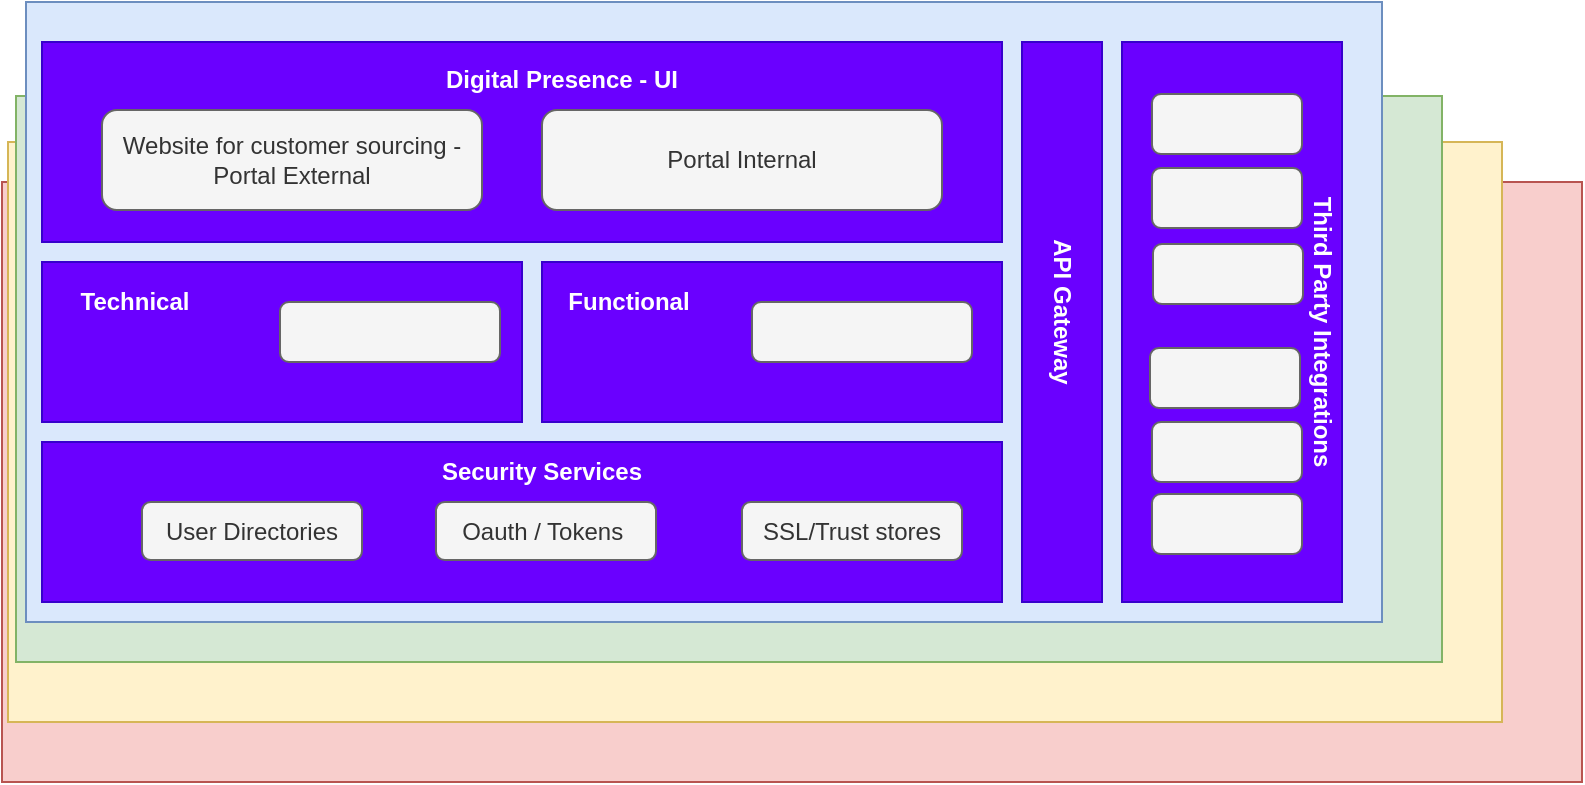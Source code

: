 <mxfile version="20.2.8" type="github">
  <diagram id="kgpKYQtTHZ0yAKxKKP6v" name="Page-1">
    <mxGraphModel dx="868" dy="425" grid="1" gridSize="10" guides="1" tooltips="1" connect="1" arrows="1" fold="1" page="1" pageScale="1" pageWidth="850" pageHeight="1100" math="0" shadow="0">
      <root>
        <mxCell id="0" />
        <mxCell id="1" parent="0" />
        <mxCell id="GbCNeb0mkOd2Htsf3bPN-1" value="" style="rounded=0;whiteSpace=wrap;html=1;fillColor=#f8cecc;strokeColor=#b85450;" vertex="1" parent="1">
          <mxGeometry x="40" y="150" width="790" height="300" as="geometry" />
        </mxCell>
        <mxCell id="GbCNeb0mkOd2Htsf3bPN-2" value="" style="rounded=0;whiteSpace=wrap;html=1;fillColor=#fff2cc;strokeColor=#d6b656;" vertex="1" parent="1">
          <mxGeometry x="43" y="130" width="747" height="290" as="geometry" />
        </mxCell>
        <mxCell id="GbCNeb0mkOd2Htsf3bPN-3" value="" style="rounded=0;whiteSpace=wrap;html=1;fillColor=#d5e8d4;strokeColor=#82b366;" vertex="1" parent="1">
          <mxGeometry x="47" y="107" width="713" height="283" as="geometry" />
        </mxCell>
        <mxCell id="GbCNeb0mkOd2Htsf3bPN-4" value="" style="rounded=0;whiteSpace=wrap;html=1;fillColor=#dae8fc;strokeColor=#6c8ebf;" vertex="1" parent="1">
          <mxGeometry x="52" y="60" width="678" height="310" as="geometry" />
        </mxCell>
        <mxCell id="GbCNeb0mkOd2Htsf3bPN-5" value="" style="rounded=0;whiteSpace=wrap;html=1;fillColor=#6a00ff;fontColor=#ffffff;strokeColor=#3700CC;" vertex="1" parent="1">
          <mxGeometry x="60" y="80" width="480" height="100" as="geometry" />
        </mxCell>
        <mxCell id="GbCNeb0mkOd2Htsf3bPN-7" value="" style="rounded=0;whiteSpace=wrap;html=1;fillColor=#6a00ff;fontColor=#ffffff;strokeColor=#3700CC;" vertex="1" parent="1">
          <mxGeometry x="60" y="190" width="240" height="80" as="geometry" />
        </mxCell>
        <mxCell id="GbCNeb0mkOd2Htsf3bPN-8" value="" style="rounded=0;whiteSpace=wrap;html=1;fillColor=#6a00ff;fontColor=#ffffff;strokeColor=#3700CC;" vertex="1" parent="1">
          <mxGeometry x="310" y="190" width="230" height="80" as="geometry" />
        </mxCell>
        <mxCell id="GbCNeb0mkOd2Htsf3bPN-9" value="" style="rounded=0;whiteSpace=wrap;html=1;rotation=90;fillColor=#6a00ff;fontColor=#ffffff;strokeColor=#3700CC;" vertex="1" parent="1">
          <mxGeometry x="430" y="200" width="280" height="40" as="geometry" />
        </mxCell>
        <mxCell id="GbCNeb0mkOd2Htsf3bPN-10" value="" style="rounded=0;whiteSpace=wrap;html=1;fillColor=#6a00ff;fontColor=#ffffff;strokeColor=#3700CC;" vertex="1" parent="1">
          <mxGeometry x="60" y="280" width="480" height="80" as="geometry" />
        </mxCell>
        <mxCell id="GbCNeb0mkOd2Htsf3bPN-11" value="" style="rounded=0;whiteSpace=wrap;html=1;fillColor=#6a00ff;fontColor=#ffffff;strokeColor=#3700CC;" vertex="1" parent="1">
          <mxGeometry x="600" y="80" width="110" height="280" as="geometry" />
        </mxCell>
        <mxCell id="GbCNeb0mkOd2Htsf3bPN-14" value="Website for customer sourcing - Portal External" style="rounded=1;whiteSpace=wrap;html=1;fillColor=#f5f5f5;fontColor=#333333;strokeColor=#666666;" vertex="1" parent="1">
          <mxGeometry x="90" y="114" width="190" height="50" as="geometry" />
        </mxCell>
        <mxCell id="GbCNeb0mkOd2Htsf3bPN-15" value="Portal Internal" style="rounded=1;whiteSpace=wrap;html=1;fillColor=#f5f5f5;fontColor=#333333;strokeColor=#666666;" vertex="1" parent="1">
          <mxGeometry x="310" y="114" width="200" height="50" as="geometry" />
        </mxCell>
        <mxCell id="GbCNeb0mkOd2Htsf3bPN-17" value="" style="rounded=1;whiteSpace=wrap;html=1;fillColor=#f5f5f5;fontColor=#333333;strokeColor=#666666;" vertex="1" parent="1">
          <mxGeometry x="179" y="210" width="110" height="30" as="geometry" />
        </mxCell>
        <mxCell id="GbCNeb0mkOd2Htsf3bPN-18" value="" style="rounded=1;whiteSpace=wrap;html=1;fillColor=#f5f5f5;fontColor=#333333;strokeColor=#666666;" vertex="1" parent="1">
          <mxGeometry x="415" y="210" width="110" height="30" as="geometry" />
        </mxCell>
        <mxCell id="GbCNeb0mkOd2Htsf3bPN-19" value="User Directories" style="rounded=1;whiteSpace=wrap;html=1;fillColor=#f5f5f5;fontColor=#333333;strokeColor=#666666;" vertex="1" parent="1">
          <mxGeometry x="110" y="310" width="110" height="29" as="geometry" />
        </mxCell>
        <mxCell id="GbCNeb0mkOd2Htsf3bPN-20" value="Oauth / Tokens&amp;nbsp;" style="rounded=1;whiteSpace=wrap;html=1;fillColor=#f5f5f5;fontColor=#333333;strokeColor=#666666;" vertex="1" parent="1">
          <mxGeometry x="257" y="310" width="110" height="29" as="geometry" />
        </mxCell>
        <mxCell id="GbCNeb0mkOd2Htsf3bPN-21" value="SSL/Trust stores" style="rounded=1;whiteSpace=wrap;html=1;fillColor=#f5f5f5;fontColor=#333333;strokeColor=#666666;" vertex="1" parent="1">
          <mxGeometry x="410" y="310" width="110" height="29" as="geometry" />
        </mxCell>
        <mxCell id="GbCNeb0mkOd2Htsf3bPN-22" value="" style="rounded=1;whiteSpace=wrap;html=1;fillColor=#f5f5f5;fontColor=#333333;strokeColor=#666666;" vertex="1" parent="1">
          <mxGeometry x="615" y="106" width="75" height="30" as="geometry" />
        </mxCell>
        <mxCell id="GbCNeb0mkOd2Htsf3bPN-23" value="" style="rounded=1;whiteSpace=wrap;html=1;fillColor=#f5f5f5;fontColor=#333333;strokeColor=#666666;" vertex="1" parent="1">
          <mxGeometry x="615" y="143" width="75" height="30" as="geometry" />
        </mxCell>
        <mxCell id="GbCNeb0mkOd2Htsf3bPN-24" value="" style="rounded=1;whiteSpace=wrap;html=1;fillColor=#f5f5f5;fontColor=#333333;strokeColor=#666666;" vertex="1" parent="1">
          <mxGeometry x="615.5" y="181" width="75" height="30" as="geometry" />
        </mxCell>
        <mxCell id="GbCNeb0mkOd2Htsf3bPN-28" value="" style="rounded=1;whiteSpace=wrap;html=1;fillColor=#f5f5f5;fontColor=#333333;strokeColor=#666666;" vertex="1" parent="1">
          <mxGeometry x="614" y="233" width="75" height="30" as="geometry" />
        </mxCell>
        <mxCell id="GbCNeb0mkOd2Htsf3bPN-29" value="" style="rounded=1;whiteSpace=wrap;html=1;fillColor=#f5f5f5;fontColor=#333333;strokeColor=#666666;" vertex="1" parent="1">
          <mxGeometry x="615" y="270" width="75" height="30" as="geometry" />
        </mxCell>
        <mxCell id="GbCNeb0mkOd2Htsf3bPN-30" value="" style="rounded=1;whiteSpace=wrap;html=1;fillColor=#f5f5f5;fontColor=#333333;strokeColor=#666666;" vertex="1" parent="1">
          <mxGeometry x="615" y="306" width="75" height="30" as="geometry" />
        </mxCell>
        <mxCell id="GbCNeb0mkOd2Htsf3bPN-31" value="Digital Presence - UI" style="text;html=1;strokeColor=none;fillColor=none;align=center;verticalAlign=middle;whiteSpace=wrap;rounded=0;fontStyle=1;fontColor=#FFFFFF;" vertex="1" parent="1">
          <mxGeometry x="220" y="84" width="200" height="30" as="geometry" />
        </mxCell>
        <mxCell id="GbCNeb0mkOd2Htsf3bPN-32" value="API Gateway" style="text;html=1;strokeColor=none;fillColor=none;align=center;verticalAlign=middle;whiteSpace=wrap;rounded=0;fontStyle=1;fontColor=#FFFFFF;rotation=90;" vertex="1" parent="1">
          <mxGeometry x="470" y="200" width="200" height="30" as="geometry" />
        </mxCell>
        <mxCell id="GbCNeb0mkOd2Htsf3bPN-33" value="Security Services" style="text;html=1;strokeColor=none;fillColor=none;align=center;verticalAlign=middle;whiteSpace=wrap;rounded=0;fontStyle=1;fontColor=#FFFFFF;" vertex="1" parent="1">
          <mxGeometry x="210" y="280" width="200" height="30" as="geometry" />
        </mxCell>
        <mxCell id="GbCNeb0mkOd2Htsf3bPN-34" value="Technical" style="text;html=1;strokeColor=none;fillColor=none;align=center;verticalAlign=middle;whiteSpace=wrap;rounded=0;fontStyle=1;fontColor=#FFFFFF;" vertex="1" parent="1">
          <mxGeometry x="70" y="200" width="73" height="20" as="geometry" />
        </mxCell>
        <mxCell id="GbCNeb0mkOd2Htsf3bPN-35" value="Functional" style="text;html=1;strokeColor=none;fillColor=none;align=center;verticalAlign=middle;whiteSpace=wrap;rounded=0;fontStyle=1;fontColor=#FFFFFF;" vertex="1" parent="1">
          <mxGeometry x="317" y="200" width="73" height="20" as="geometry" />
        </mxCell>
        <mxCell id="GbCNeb0mkOd2Htsf3bPN-36" value="Third Party Integrations" style="text;html=1;strokeColor=none;fillColor=none;align=center;verticalAlign=middle;whiteSpace=wrap;rounded=0;fontStyle=1;fontColor=#FFFFFF;rotation=90;" vertex="1" parent="1">
          <mxGeometry x="590" y="210" width="220" height="30" as="geometry" />
        </mxCell>
      </root>
    </mxGraphModel>
  </diagram>
</mxfile>
